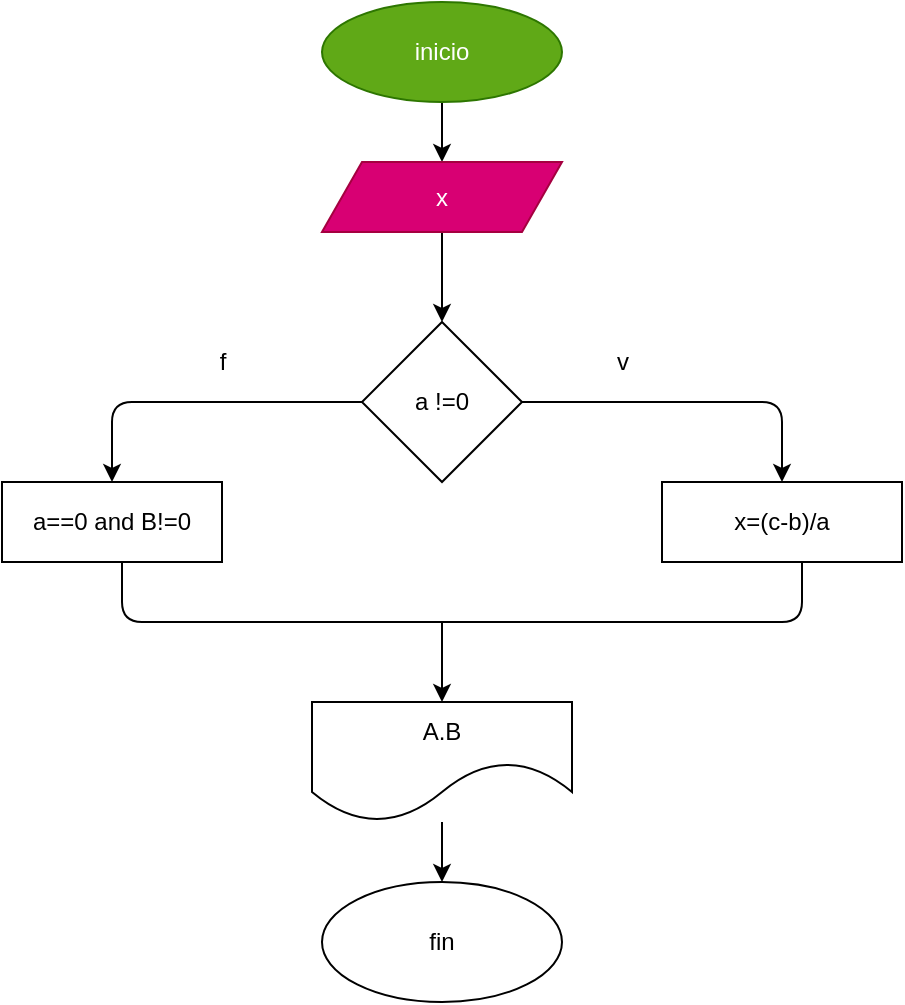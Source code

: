 <mxfile>
    <diagram id="FiLcpOZiIjb3K2iJQGt6" name="Página-1">
        <mxGraphModel dx="564" dy="478" grid="1" gridSize="10" guides="1" tooltips="1" connect="1" arrows="1" fold="1" page="1" pageScale="1" pageWidth="827" pageHeight="1169" math="0" shadow="0">
            <root>
                <mxCell id="0"/>
                <mxCell id="1" parent="0"/>
                <mxCell id="4" value="" style="edgeStyle=none;html=1;" parent="1" source="2" target="3" edge="1">
                    <mxGeometry relative="1" as="geometry"/>
                </mxCell>
                <mxCell id="2" value="inicio" style="ellipse;whiteSpace=wrap;html=1;fillColor=#60a917;fontColor=#ffffff;strokeColor=#2D7600;" parent="1" vertex="1">
                    <mxGeometry x="220" y="10" width="120" height="50" as="geometry"/>
                </mxCell>
                <mxCell id="11" value="" style="edgeStyle=none;html=1;" parent="1" source="3" edge="1">
                    <mxGeometry relative="1" as="geometry">
                        <mxPoint x="280" y="170" as="targetPoint"/>
                    </mxGeometry>
                </mxCell>
                <mxCell id="3" value="x&lt;br&gt;" style="shape=parallelogram;perimeter=parallelogramPerimeter;whiteSpace=wrap;html=1;fixedSize=1;fillColor=#d80073;fontColor=#ffffff;strokeColor=#A50040;" parent="1" vertex="1">
                    <mxGeometry x="220" y="90" width="120" height="35" as="geometry"/>
                </mxCell>
                <mxCell id="19" value="" style="edgeStyle=none;html=1;" edge="1" parent="1" source="13" target="18">
                    <mxGeometry relative="1" as="geometry">
                        <Array as="points">
                            <mxPoint x="450" y="210"/>
                        </Array>
                    </mxGeometry>
                </mxCell>
                <mxCell id="21" value="" style="edgeStyle=none;html=1;" edge="1" parent="1" source="13" target="20">
                    <mxGeometry relative="1" as="geometry">
                        <Array as="points">
                            <mxPoint x="115" y="210"/>
                        </Array>
                    </mxGeometry>
                </mxCell>
                <mxCell id="13" value="a !=0" style="rhombus;whiteSpace=wrap;html=1;" vertex="1" parent="1">
                    <mxGeometry x="240" y="170" width="80" height="80" as="geometry"/>
                </mxCell>
                <mxCell id="18" value="x=(c-b)/a" style="whiteSpace=wrap;html=1;" vertex="1" parent="1">
                    <mxGeometry x="390" y="250" width="120" height="40" as="geometry"/>
                </mxCell>
                <mxCell id="20" value="a==0 and B!=0" style="whiteSpace=wrap;html=1;" vertex="1" parent="1">
                    <mxGeometry x="60" y="250" width="110" height="40" as="geometry"/>
                </mxCell>
                <mxCell id="23" value="v" style="text;html=1;align=center;verticalAlign=middle;resizable=0;points=[];autosize=1;strokeColor=none;fillColor=none;" vertex="1" parent="1">
                    <mxGeometry x="360" y="180" width="20" height="20" as="geometry"/>
                </mxCell>
                <mxCell id="24" value="f" style="text;html=1;align=center;verticalAlign=middle;resizable=0;points=[];autosize=1;strokeColor=none;fillColor=none;" vertex="1" parent="1">
                    <mxGeometry x="160" y="180" width="20" height="20" as="geometry"/>
                </mxCell>
                <mxCell id="25" value="" style="endArrow=none;html=1;" edge="1" parent="1">
                    <mxGeometry width="50" height="50" relative="1" as="geometry">
                        <mxPoint x="280" y="320" as="sourcePoint"/>
                        <mxPoint x="120" y="290" as="targetPoint"/>
                        <Array as="points">
                            <mxPoint x="120" y="320"/>
                        </Array>
                    </mxGeometry>
                </mxCell>
                <mxCell id="26" value="" style="endArrow=none;html=1;" edge="1" parent="1">
                    <mxGeometry width="50" height="50" relative="1" as="geometry">
                        <mxPoint x="280" y="320" as="sourcePoint"/>
                        <mxPoint x="460" y="290" as="targetPoint"/>
                        <Array as="points">
                            <mxPoint x="460" y="320"/>
                        </Array>
                    </mxGeometry>
                </mxCell>
                <mxCell id="27" value="" style="endArrow=classic;html=1;" edge="1" parent="1" target="28">
                    <mxGeometry width="50" height="50" relative="1" as="geometry">
                        <mxPoint x="280" y="320" as="sourcePoint"/>
                        <mxPoint x="280" y="360" as="targetPoint"/>
                    </mxGeometry>
                </mxCell>
                <mxCell id="30" value="" style="edgeStyle=none;html=1;" edge="1" parent="1" source="28" target="29">
                    <mxGeometry relative="1" as="geometry"/>
                </mxCell>
                <mxCell id="28" value="A.B" style="shape=document;whiteSpace=wrap;html=1;boundedLbl=1;size=0.5;" vertex="1" parent="1">
                    <mxGeometry x="215" y="360" width="130" height="60" as="geometry"/>
                </mxCell>
                <mxCell id="29" value="fin" style="ellipse;whiteSpace=wrap;html=1;" vertex="1" parent="1">
                    <mxGeometry x="220" y="450" width="120" height="60" as="geometry"/>
                </mxCell>
            </root>
        </mxGraphModel>
    </diagram>
</mxfile>